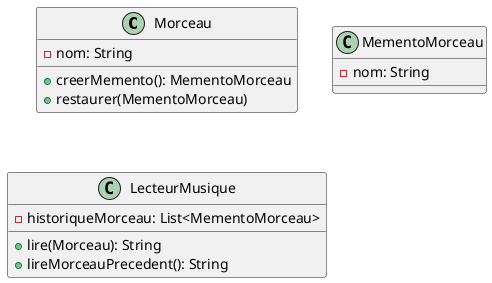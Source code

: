 @startuml Memento

class Morceau {
    - nom: String
    + creerMemento(): MementoMorceau
    + restaurer(MementoMorceau)
}

class MementoMorceau {
    - nom: String
}

class LecteurMusique {
    - historiqueMorceau: List<MementoMorceau>
    + lire(Morceau): String
    + lireMorceauPrecedent(): String
}

@enduml